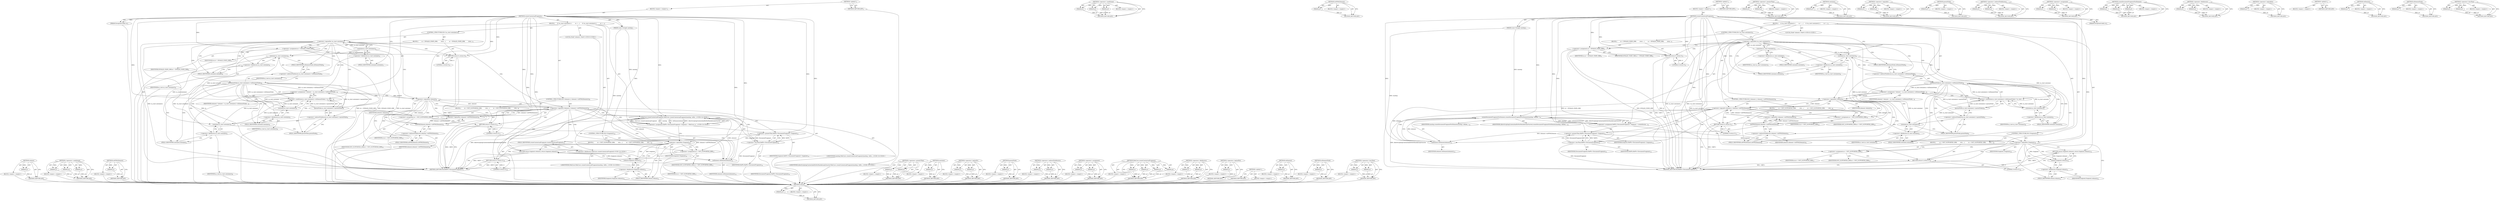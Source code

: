 digraph "&lt;operator&gt;.lessThan" {
vulnerable_177 [label=<(METHOD,release)>];
vulnerable_178 [label=<(PARAM,p1)>];
vulnerable_179 [label=<(BLOCK,&lt;empty&gt;,&lt;empty&gt;)>];
vulnerable_180 [label=<(METHOD_RETURN,ANY)>];
vulnerable_129 [label=<(METHOD,&lt;operator&gt;.conditional)>];
vulnerable_130 [label=<(PARAM,p1)>];
vulnerable_131 [label=<(PARAM,p2)>];
vulnerable_132 [label=<(PARAM,p3)>];
vulnerable_133 [label=<(BLOCK,&lt;empty&gt;,&lt;empty&gt;)>];
vulnerable_134 [label=<(METHOD_RETURN,ANY)>];
vulnerable_153 [label=<(METHOD,isHTMLElement)>];
vulnerable_154 [label=<(PARAM,p1)>];
vulnerable_155 [label=<(BLOCK,&lt;empty&gt;,&lt;empty&gt;)>];
vulnerable_156 [label=<(METHOD_RETURN,ANY)>];
vulnerable_6 [label=<(METHOD,&lt;global&gt;)<SUB>1</SUB>>];
vulnerable_7 [label=<(BLOCK,&lt;empty&gt;,&lt;empty&gt;)<SUB>1</SUB>>];
vulnerable_8 [label=<(METHOD,createContextualFragment)<SUB>1</SUB>>];
vulnerable_9 [label=<(PARAM,const String&amp; markup)<SUB>1</SUB>>];
vulnerable_10 [label=<(PARAM,ExceptionCode&amp; ec)<SUB>1</SUB>>];
vulnerable_11 [label=<(BLOCK,{
     if (!m_start.container()) {
        ec =...,{
     if (!m_start.container()) {
        ec =...)<SUB>2</SUB>>];
vulnerable_12 [label=<(CONTROL_STRUCTURE,IF,if (!m_start.container()))<SUB>3</SUB>>];
vulnerable_13 [label=<(&lt;operator&gt;.logicalNot,!m_start.container())<SUB>3</SUB>>];
vulnerable_14 [label=<(container,m_start.container())<SUB>3</SUB>>];
vulnerable_15 [label=<(&lt;operator&gt;.fieldAccess,m_start.container)<SUB>3</SUB>>];
vulnerable_16 [label=<(IDENTIFIER,m_start,m_start.container())<SUB>3</SUB>>];
vulnerable_17 [label=<(FIELD_IDENTIFIER,container,container)<SUB>3</SUB>>];
vulnerable_18 [label=<(BLOCK,{
        ec = INVALID_STATE_ERR;
        retur...,{
        ec = INVALID_STATE_ERR;
        retur...)<SUB>3</SUB>>];
vulnerable_19 [label=<(&lt;operator&gt;.assignment,ec = INVALID_STATE_ERR)<SUB>4</SUB>>];
vulnerable_20 [label=<(IDENTIFIER,ec,ec = INVALID_STATE_ERR)<SUB>4</SUB>>];
vulnerable_21 [label=<(IDENTIFIER,INVALID_STATE_ERR,ec = INVALID_STATE_ERR)<SUB>4</SUB>>];
vulnerable_22 [label=<(RETURN,return 0;,return 0;)<SUB>5</SUB>>];
vulnerable_23 [label=<(LITERAL,0,return 0;)<SUB>5</SUB>>];
vulnerable_24 [label="<(LOCAL,Node* element: Node*)<SUB>8</SUB>>"];
vulnerable_25 [label=<(&lt;operator&gt;.assignment,* element = m_start.container()-&gt;isElementNode(...)<SUB>8</SUB>>];
vulnerable_26 [label=<(IDENTIFIER,element,* element = m_start.container()-&gt;isElementNode(...)<SUB>8</SUB>>];
vulnerable_27 [label=<(&lt;operator&gt;.conditional,m_start.container()-&gt;isElementNode() ? m_start....)<SUB>8</SUB>>];
vulnerable_28 [label=<(isElementNode,m_start.container()-&gt;isElementNode())<SUB>8</SUB>>];
vulnerable_29 [label=<(&lt;operator&gt;.indirectFieldAccess,m_start.container()-&gt;isElementNode)<SUB>8</SUB>>];
vulnerable_30 [label=<(container,m_start.container())<SUB>8</SUB>>];
vulnerable_31 [label=<(&lt;operator&gt;.fieldAccess,m_start.container)<SUB>8</SUB>>];
vulnerable_32 [label=<(IDENTIFIER,m_start,m_start.container())<SUB>8</SUB>>];
vulnerable_33 [label=<(FIELD_IDENTIFIER,container,container)<SUB>8</SUB>>];
vulnerable_34 [label=<(FIELD_IDENTIFIER,isElementNode,isElementNode)<SUB>8</SUB>>];
vulnerable_35 [label=<(container,m_start.container())<SUB>8</SUB>>];
vulnerable_36 [label=<(&lt;operator&gt;.fieldAccess,m_start.container)<SUB>8</SUB>>];
vulnerable_37 [label=<(IDENTIFIER,m_start,m_start.container())<SUB>8</SUB>>];
vulnerable_38 [label=<(FIELD_IDENTIFIER,container,container)<SUB>8</SUB>>];
vulnerable_39 [label=<(parentNode,m_start.container()-&gt;parentNode())<SUB>8</SUB>>];
vulnerable_40 [label=<(&lt;operator&gt;.indirectFieldAccess,m_start.container()-&gt;parentNode)<SUB>8</SUB>>];
vulnerable_41 [label=<(container,m_start.container())<SUB>8</SUB>>];
vulnerable_42 [label=<(&lt;operator&gt;.fieldAccess,m_start.container)<SUB>8</SUB>>];
vulnerable_43 [label=<(IDENTIFIER,m_start,m_start.container())<SUB>8</SUB>>];
vulnerable_44 [label=<(FIELD_IDENTIFIER,container,container)<SUB>8</SUB>>];
vulnerable_45 [label=<(FIELD_IDENTIFIER,parentNode,parentNode)<SUB>8</SUB>>];
vulnerable_46 [label=<(CONTROL_STRUCTURE,IF,if (!element || !element-&gt;isHTMLElement()))<SUB>9</SUB>>];
vulnerable_47 [label=<(&lt;operator&gt;.logicalOr,!element || !element-&gt;isHTMLElement())<SUB>9</SUB>>];
vulnerable_48 [label=<(&lt;operator&gt;.logicalNot,!element)<SUB>9</SUB>>];
vulnerable_49 [label=<(IDENTIFIER,element,!element)<SUB>9</SUB>>];
vulnerable_50 [label=<(&lt;operator&gt;.logicalNot,!element-&gt;isHTMLElement())<SUB>9</SUB>>];
vulnerable_51 [label=<(isHTMLElement,element-&gt;isHTMLElement())<SUB>9</SUB>>];
vulnerable_52 [label=<(&lt;operator&gt;.indirectFieldAccess,element-&gt;isHTMLElement)<SUB>9</SUB>>];
vulnerable_53 [label=<(IDENTIFIER,element,element-&gt;isHTMLElement())<SUB>9</SUB>>];
vulnerable_54 [label=<(FIELD_IDENTIFIER,isHTMLElement,isHTMLElement)<SUB>9</SUB>>];
vulnerable_55 [label=<(BLOCK,{
        ec = NOT_SUPPORTED_ERR;
         retu...,{
        ec = NOT_SUPPORTED_ERR;
         retu...)<SUB>9</SUB>>];
vulnerable_56 [label=<(&lt;operator&gt;.assignment,ec = NOT_SUPPORTED_ERR)<SUB>10</SUB>>];
vulnerable_57 [label=<(IDENTIFIER,ec,ec = NOT_SUPPORTED_ERR)<SUB>10</SUB>>];
vulnerable_58 [label=<(IDENTIFIER,NOT_SUPPORTED_ERR,ec = NOT_SUPPORTED_ERR)<SUB>10</SUB>>];
vulnerable_59 [label=<(RETURN,return 0;,return 0;)<SUB>11</SUB>>];
vulnerable_60 [label=<(LITERAL,0,return 0;)<SUB>11</SUB>>];
vulnerable_61 [label=<(&lt;operator&gt;.assignment,RefPtr&lt;DocumentFragment&gt; fragment = createDocum...)<SUB>14</SUB>>];
vulnerable_62 [label=<(&lt;operator&gt;.greaterThan,RefPtr&lt;DocumentFragment&gt; fragment)<SUB>14</SUB>>];
vulnerable_63 [label=<(&lt;operator&gt;.lessThan,RefPtr&lt;DocumentFragment)<SUB>14</SUB>>];
vulnerable_64 [label=<(IDENTIFIER,RefPtr,RefPtr&lt;DocumentFragment)<SUB>14</SUB>>];
vulnerable_65 [label=<(IDENTIFIER,DocumentFragment,RefPtr&lt;DocumentFragment)<SUB>14</SUB>>];
vulnerable_66 [label=<(IDENTIFIER,fragment,RefPtr&lt;DocumentFragment&gt; fragment)<SUB>14</SUB>>];
vulnerable_67 [label=<(createDocumentFragmentForElement,createDocumentFragmentForElement(markup, toElem...)<SUB>14</SUB>>];
vulnerable_68 [label=<(IDENTIFIER,markup,createDocumentFragmentForElement(markup, toElem...)<SUB>14</SUB>>];
vulnerable_69 [label=<(toElement,toElement(element))<SUB>14</SUB>>];
vulnerable_70 [label=<(IDENTIFIER,element,toElement(element))<SUB>14</SUB>>];
vulnerable_71 [label=<(IDENTIFIER,AllowScriptingContentAndDoNotMarkAlreadyStarted,createDocumentFragmentForElement(markup, toElem...)<SUB>14</SUB>>];
vulnerable_72 [label=<(CONTROL_STRUCTURE,IF,if (!fragment))<SUB>16</SUB>>];
vulnerable_73 [label=<(&lt;operator&gt;.logicalNot,!fragment)<SUB>16</SUB>>];
vulnerable_74 [label=<(IDENTIFIER,fragment,!fragment)<SUB>16</SUB>>];
vulnerable_75 [label=<(BLOCK,{
         ec = NOT_SUPPORTED_ERR;
        retu...,{
         ec = NOT_SUPPORTED_ERR;
        retu...)<SUB>16</SUB>>];
vulnerable_76 [label=<(&lt;operator&gt;.assignment,ec = NOT_SUPPORTED_ERR)<SUB>17</SUB>>];
vulnerable_77 [label=<(IDENTIFIER,ec,ec = NOT_SUPPORTED_ERR)<SUB>17</SUB>>];
vulnerable_78 [label=<(IDENTIFIER,NOT_SUPPORTED_ERR,ec = NOT_SUPPORTED_ERR)<SUB>17</SUB>>];
vulnerable_79 [label=<(RETURN,return 0;,return 0;)<SUB>18</SUB>>];
vulnerable_80 [label=<(LITERAL,0,return 0;)<SUB>18</SUB>>];
vulnerable_81 [label=<(RETURN,return fragment.release();,return fragment.release();)<SUB>21</SUB>>];
vulnerable_82 [label=<(release,fragment.release())<SUB>21</SUB>>];
vulnerable_83 [label=<(&lt;operator&gt;.fieldAccess,fragment.release)<SUB>21</SUB>>];
vulnerable_84 [label=<(IDENTIFIER,fragment,fragment.release())<SUB>21</SUB>>];
vulnerable_85 [label=<(FIELD_IDENTIFIER,release,release)<SUB>21</SUB>>];
vulnerable_86 [label=<(METHOD_RETURN,PassRefPtr&lt;DocumentFragment&gt;)<SUB>1</SUB>>];
vulnerable_88 [label=<(METHOD_RETURN,ANY)<SUB>1</SUB>>];
vulnerable_157 [label=<(METHOD,&lt;operator&gt;.greaterThan)>];
vulnerable_158 [label=<(PARAM,p1)>];
vulnerable_159 [label=<(PARAM,p2)>];
vulnerable_160 [label=<(BLOCK,&lt;empty&gt;,&lt;empty&gt;)>];
vulnerable_161 [label=<(METHOD_RETURN,ANY)>];
vulnerable_115 [label=<(METHOD,container)>];
vulnerable_116 [label=<(PARAM,p1)>];
vulnerable_117 [label=<(BLOCK,&lt;empty&gt;,&lt;empty&gt;)>];
vulnerable_118 [label=<(METHOD_RETURN,ANY)>];
vulnerable_148 [label=<(METHOD,&lt;operator&gt;.logicalOr)>];
vulnerable_149 [label=<(PARAM,p1)>];
vulnerable_150 [label=<(PARAM,p2)>];
vulnerable_151 [label=<(BLOCK,&lt;empty&gt;,&lt;empty&gt;)>];
vulnerable_152 [label=<(METHOD_RETURN,ANY)>];
vulnerable_144 [label=<(METHOD,parentNode)>];
vulnerable_145 [label=<(PARAM,p1)>];
vulnerable_146 [label=<(BLOCK,&lt;empty&gt;,&lt;empty&gt;)>];
vulnerable_147 [label=<(METHOD_RETURN,ANY)>];
vulnerable_139 [label=<(METHOD,&lt;operator&gt;.indirectFieldAccess)>];
vulnerable_140 [label=<(PARAM,p1)>];
vulnerable_141 [label=<(PARAM,p2)>];
vulnerable_142 [label=<(BLOCK,&lt;empty&gt;,&lt;empty&gt;)>];
vulnerable_143 [label=<(METHOD_RETURN,ANY)>];
vulnerable_124 [label=<(METHOD,&lt;operator&gt;.assignment)>];
vulnerable_125 [label=<(PARAM,p1)>];
vulnerable_126 [label=<(PARAM,p2)>];
vulnerable_127 [label=<(BLOCK,&lt;empty&gt;,&lt;empty&gt;)>];
vulnerable_128 [label=<(METHOD_RETURN,ANY)>];
vulnerable_167 [label=<(METHOD,createDocumentFragmentForElement)>];
vulnerable_168 [label=<(PARAM,p1)>];
vulnerable_169 [label=<(PARAM,p2)>];
vulnerable_170 [label=<(PARAM,p3)>];
vulnerable_171 [label=<(BLOCK,&lt;empty&gt;,&lt;empty&gt;)>];
vulnerable_172 [label=<(METHOD_RETURN,ANY)>];
vulnerable_119 [label=<(METHOD,&lt;operator&gt;.fieldAccess)>];
vulnerable_120 [label=<(PARAM,p1)>];
vulnerable_121 [label=<(PARAM,p2)>];
vulnerable_122 [label=<(BLOCK,&lt;empty&gt;,&lt;empty&gt;)>];
vulnerable_123 [label=<(METHOD_RETURN,ANY)>];
vulnerable_111 [label=<(METHOD,&lt;operator&gt;.logicalNot)>];
vulnerable_112 [label=<(PARAM,p1)>];
vulnerable_113 [label=<(BLOCK,&lt;empty&gt;,&lt;empty&gt;)>];
vulnerable_114 [label=<(METHOD_RETURN,ANY)>];
vulnerable_105 [label=<(METHOD,&lt;global&gt;)<SUB>1</SUB>>];
vulnerable_106 [label=<(BLOCK,&lt;empty&gt;,&lt;empty&gt;)>];
vulnerable_107 [label=<(METHOD_RETURN,ANY)>];
vulnerable_173 [label=<(METHOD,toElement)>];
vulnerable_174 [label=<(PARAM,p1)>];
vulnerable_175 [label=<(BLOCK,&lt;empty&gt;,&lt;empty&gt;)>];
vulnerable_176 [label=<(METHOD_RETURN,ANY)>];
vulnerable_135 [label=<(METHOD,isElementNode)>];
vulnerable_136 [label=<(PARAM,p1)>];
vulnerable_137 [label=<(BLOCK,&lt;empty&gt;,&lt;empty&gt;)>];
vulnerable_138 [label=<(METHOD_RETURN,ANY)>];
vulnerable_162 [label=<(METHOD,&lt;operator&gt;.lessThan)>];
vulnerable_163 [label=<(PARAM,p1)>];
vulnerable_164 [label=<(PARAM,p2)>];
vulnerable_165 [label=<(BLOCK,&lt;empty&gt;,&lt;empty&gt;)>];
vulnerable_166 [label=<(METHOD_RETURN,ANY)>];
fixed_181 [label=<(METHOD,release)>];
fixed_182 [label=<(PARAM,p1)>];
fixed_183 [label=<(BLOCK,&lt;empty&gt;,&lt;empty&gt;)>];
fixed_184 [label=<(METHOD_RETURN,ANY)>];
fixed_132 [label=<(METHOD,&lt;operator&gt;.conditional)>];
fixed_133 [label=<(PARAM,p1)>];
fixed_134 [label=<(PARAM,p2)>];
fixed_135 [label=<(PARAM,p3)>];
fixed_136 [label=<(BLOCK,&lt;empty&gt;,&lt;empty&gt;)>];
fixed_137 [label=<(METHOD_RETURN,ANY)>];
fixed_156 [label=<(METHOD,isHTMLElement)>];
fixed_157 [label=<(PARAM,p1)>];
fixed_158 [label=<(BLOCK,&lt;empty&gt;,&lt;empty&gt;)>];
fixed_159 [label=<(METHOD_RETURN,ANY)>];
fixed_6 [label=<(METHOD,&lt;global&gt;)<SUB>1</SUB>>];
fixed_7 [label=<(BLOCK,&lt;empty&gt;,&lt;empty&gt;)<SUB>1</SUB>>];
fixed_8 [label=<(METHOD,createContextualFragment)<SUB>1</SUB>>];
fixed_9 [label=<(PARAM,const String&amp; markup)<SUB>1</SUB>>];
fixed_10 [label=<(PARAM,ExceptionCode&amp; ec)<SUB>1</SUB>>];
fixed_11 [label=<(BLOCK,{
     if (!m_start.container()) {
        ec =...,{
     if (!m_start.container()) {
        ec =...)<SUB>2</SUB>>];
fixed_12 [label=<(CONTROL_STRUCTURE,IF,if (!m_start.container()))<SUB>3</SUB>>];
fixed_13 [label=<(&lt;operator&gt;.logicalNot,!m_start.container())<SUB>3</SUB>>];
fixed_14 [label=<(container,m_start.container())<SUB>3</SUB>>];
fixed_15 [label=<(&lt;operator&gt;.fieldAccess,m_start.container)<SUB>3</SUB>>];
fixed_16 [label=<(IDENTIFIER,m_start,m_start.container())<SUB>3</SUB>>];
fixed_17 [label=<(FIELD_IDENTIFIER,container,container)<SUB>3</SUB>>];
fixed_18 [label=<(BLOCK,{
        ec = INVALID_STATE_ERR;
        retur...,{
        ec = INVALID_STATE_ERR;
        retur...)<SUB>3</SUB>>];
fixed_19 [label=<(&lt;operator&gt;.assignment,ec = INVALID_STATE_ERR)<SUB>4</SUB>>];
fixed_20 [label=<(IDENTIFIER,ec,ec = INVALID_STATE_ERR)<SUB>4</SUB>>];
fixed_21 [label=<(IDENTIFIER,INVALID_STATE_ERR,ec = INVALID_STATE_ERR)<SUB>4</SUB>>];
fixed_22 [label=<(RETURN,return 0;,return 0;)<SUB>5</SUB>>];
fixed_23 [label=<(LITERAL,0,return 0;)<SUB>5</SUB>>];
fixed_24 [label="<(LOCAL,Node* element: Node*)<SUB>8</SUB>>"];
fixed_25 [label=<(&lt;operator&gt;.assignment,* element = m_start.container()-&gt;isElementNode(...)<SUB>8</SUB>>];
fixed_26 [label=<(IDENTIFIER,element,* element = m_start.container()-&gt;isElementNode(...)<SUB>8</SUB>>];
fixed_27 [label=<(&lt;operator&gt;.conditional,m_start.container()-&gt;isElementNode() ? m_start....)<SUB>8</SUB>>];
fixed_28 [label=<(isElementNode,m_start.container()-&gt;isElementNode())<SUB>8</SUB>>];
fixed_29 [label=<(&lt;operator&gt;.indirectFieldAccess,m_start.container()-&gt;isElementNode)<SUB>8</SUB>>];
fixed_30 [label=<(container,m_start.container())<SUB>8</SUB>>];
fixed_31 [label=<(&lt;operator&gt;.fieldAccess,m_start.container)<SUB>8</SUB>>];
fixed_32 [label=<(IDENTIFIER,m_start,m_start.container())<SUB>8</SUB>>];
fixed_33 [label=<(FIELD_IDENTIFIER,container,container)<SUB>8</SUB>>];
fixed_34 [label=<(FIELD_IDENTIFIER,isElementNode,isElementNode)<SUB>8</SUB>>];
fixed_35 [label=<(container,m_start.container())<SUB>8</SUB>>];
fixed_36 [label=<(&lt;operator&gt;.fieldAccess,m_start.container)<SUB>8</SUB>>];
fixed_37 [label=<(IDENTIFIER,m_start,m_start.container())<SUB>8</SUB>>];
fixed_38 [label=<(FIELD_IDENTIFIER,container,container)<SUB>8</SUB>>];
fixed_39 [label=<(parentNode,m_start.container()-&gt;parentNode())<SUB>8</SUB>>];
fixed_40 [label=<(&lt;operator&gt;.indirectFieldAccess,m_start.container()-&gt;parentNode)<SUB>8</SUB>>];
fixed_41 [label=<(container,m_start.container())<SUB>8</SUB>>];
fixed_42 [label=<(&lt;operator&gt;.fieldAccess,m_start.container)<SUB>8</SUB>>];
fixed_43 [label=<(IDENTIFIER,m_start,m_start.container())<SUB>8</SUB>>];
fixed_44 [label=<(FIELD_IDENTIFIER,container,container)<SUB>8</SUB>>];
fixed_45 [label=<(FIELD_IDENTIFIER,parentNode,parentNode)<SUB>8</SUB>>];
fixed_46 [label=<(CONTROL_STRUCTURE,IF,if (!element || !element-&gt;isHTMLElement()))<SUB>9</SUB>>];
fixed_47 [label=<(&lt;operator&gt;.logicalOr,!element || !element-&gt;isHTMLElement())<SUB>9</SUB>>];
fixed_48 [label=<(&lt;operator&gt;.logicalNot,!element)<SUB>9</SUB>>];
fixed_49 [label=<(IDENTIFIER,element,!element)<SUB>9</SUB>>];
fixed_50 [label=<(&lt;operator&gt;.logicalNot,!element-&gt;isHTMLElement())<SUB>9</SUB>>];
fixed_51 [label=<(isHTMLElement,element-&gt;isHTMLElement())<SUB>9</SUB>>];
fixed_52 [label=<(&lt;operator&gt;.indirectFieldAccess,element-&gt;isHTMLElement)<SUB>9</SUB>>];
fixed_53 [label=<(IDENTIFIER,element,element-&gt;isHTMLElement())<SUB>9</SUB>>];
fixed_54 [label=<(FIELD_IDENTIFIER,isHTMLElement,isHTMLElement)<SUB>9</SUB>>];
fixed_55 [label=<(BLOCK,{
        ec = NOT_SUPPORTED_ERR;
         retu...,{
        ec = NOT_SUPPORTED_ERR;
         retu...)<SUB>9</SUB>>];
fixed_56 [label=<(&lt;operator&gt;.assignment,ec = NOT_SUPPORTED_ERR)<SUB>10</SUB>>];
fixed_57 [label=<(IDENTIFIER,ec,ec = NOT_SUPPORTED_ERR)<SUB>10</SUB>>];
fixed_58 [label=<(IDENTIFIER,NOT_SUPPORTED_ERR,ec = NOT_SUPPORTED_ERR)<SUB>10</SUB>>];
fixed_59 [label=<(RETURN,return 0;,return 0;)<SUB>11</SUB>>];
fixed_60 [label=<(LITERAL,0,return 0;)<SUB>11</SUB>>];
fixed_61 [label="<(&lt;operator&gt;.assignment,RefPtr&lt;DocumentFragment&gt; fragment = WebCore::cr...)<SUB>14</SUB>>"];
fixed_62 [label=<(&lt;operator&gt;.greaterThan,RefPtr&lt;DocumentFragment&gt; fragment)<SUB>14</SUB>>];
fixed_63 [label=<(&lt;operator&gt;.lessThan,RefPtr&lt;DocumentFragment)<SUB>14</SUB>>];
fixed_64 [label=<(IDENTIFIER,RefPtr,RefPtr&lt;DocumentFragment)<SUB>14</SUB>>];
fixed_65 [label=<(IDENTIFIER,DocumentFragment,RefPtr&lt;DocumentFragment)<SUB>14</SUB>>];
fixed_66 [label=<(IDENTIFIER,fragment,RefPtr&lt;DocumentFragment&gt; fragment)<SUB>14</SUB>>];
fixed_67 [label="<(WebCore.createContextualFragment,WebCore::createContextualFragment(markup, toEle...)<SUB>14</SUB>>"];
fixed_68 [label="<(&lt;operator&gt;.fieldAccess,WebCore::createContextualFragment)<SUB>14</SUB>>"];
fixed_69 [label="<(IDENTIFIER,WebCore,WebCore::createContextualFragment(markup, toEle...)<SUB>14</SUB>>"];
fixed_70 [label=<(FIELD_IDENTIFIER,createContextualFragment,createContextualFragment)<SUB>14</SUB>>];
fixed_71 [label="<(IDENTIFIER,markup,WebCore::createContextualFragment(markup, toEle...)<SUB>14</SUB>>"];
fixed_72 [label=<(toElement,toElement(element))<SUB>14</SUB>>];
fixed_73 [label=<(IDENTIFIER,element,toElement(element))<SUB>14</SUB>>];
fixed_74 [label="<(IDENTIFIER,AllowScriptingContentAndDoNotMarkAlreadyStarted,WebCore::createContextualFragment(markup, toEle...)<SUB>14</SUB>>"];
fixed_75 [label=<(CONTROL_STRUCTURE,IF,if (!fragment))<SUB>16</SUB>>];
fixed_76 [label=<(&lt;operator&gt;.logicalNot,!fragment)<SUB>16</SUB>>];
fixed_77 [label=<(IDENTIFIER,fragment,!fragment)<SUB>16</SUB>>];
fixed_78 [label=<(BLOCK,{
         ec = NOT_SUPPORTED_ERR;
        retu...,{
         ec = NOT_SUPPORTED_ERR;
        retu...)<SUB>16</SUB>>];
fixed_79 [label=<(&lt;operator&gt;.assignment,ec = NOT_SUPPORTED_ERR)<SUB>17</SUB>>];
fixed_80 [label=<(IDENTIFIER,ec,ec = NOT_SUPPORTED_ERR)<SUB>17</SUB>>];
fixed_81 [label=<(IDENTIFIER,NOT_SUPPORTED_ERR,ec = NOT_SUPPORTED_ERR)<SUB>17</SUB>>];
fixed_82 [label=<(RETURN,return 0;,return 0;)<SUB>18</SUB>>];
fixed_83 [label=<(LITERAL,0,return 0;)<SUB>18</SUB>>];
fixed_84 [label=<(RETURN,return fragment.release();,return fragment.release();)<SUB>21</SUB>>];
fixed_85 [label=<(release,fragment.release())<SUB>21</SUB>>];
fixed_86 [label=<(&lt;operator&gt;.fieldAccess,fragment.release)<SUB>21</SUB>>];
fixed_87 [label=<(IDENTIFIER,fragment,fragment.release())<SUB>21</SUB>>];
fixed_88 [label=<(FIELD_IDENTIFIER,release,release)<SUB>21</SUB>>];
fixed_89 [label=<(METHOD_RETURN,PassRefPtr&lt;DocumentFragment&gt;)<SUB>1</SUB>>];
fixed_91 [label=<(METHOD_RETURN,ANY)<SUB>1</SUB>>];
fixed_160 [label=<(METHOD,&lt;operator&gt;.greaterThan)>];
fixed_161 [label=<(PARAM,p1)>];
fixed_162 [label=<(PARAM,p2)>];
fixed_163 [label=<(BLOCK,&lt;empty&gt;,&lt;empty&gt;)>];
fixed_164 [label=<(METHOD_RETURN,ANY)>];
fixed_118 [label=<(METHOD,container)>];
fixed_119 [label=<(PARAM,p1)>];
fixed_120 [label=<(BLOCK,&lt;empty&gt;,&lt;empty&gt;)>];
fixed_121 [label=<(METHOD_RETURN,ANY)>];
fixed_151 [label=<(METHOD,&lt;operator&gt;.logicalOr)>];
fixed_152 [label=<(PARAM,p1)>];
fixed_153 [label=<(PARAM,p2)>];
fixed_154 [label=<(BLOCK,&lt;empty&gt;,&lt;empty&gt;)>];
fixed_155 [label=<(METHOD_RETURN,ANY)>];
fixed_147 [label=<(METHOD,parentNode)>];
fixed_148 [label=<(PARAM,p1)>];
fixed_149 [label=<(BLOCK,&lt;empty&gt;,&lt;empty&gt;)>];
fixed_150 [label=<(METHOD_RETURN,ANY)>];
fixed_142 [label=<(METHOD,&lt;operator&gt;.indirectFieldAccess)>];
fixed_143 [label=<(PARAM,p1)>];
fixed_144 [label=<(PARAM,p2)>];
fixed_145 [label=<(BLOCK,&lt;empty&gt;,&lt;empty&gt;)>];
fixed_146 [label=<(METHOD_RETURN,ANY)>];
fixed_127 [label=<(METHOD,&lt;operator&gt;.assignment)>];
fixed_128 [label=<(PARAM,p1)>];
fixed_129 [label=<(PARAM,p2)>];
fixed_130 [label=<(BLOCK,&lt;empty&gt;,&lt;empty&gt;)>];
fixed_131 [label=<(METHOD_RETURN,ANY)>];
fixed_170 [label=<(METHOD,WebCore.createContextualFragment)>];
fixed_171 [label=<(PARAM,p1)>];
fixed_172 [label=<(PARAM,p2)>];
fixed_173 [label=<(PARAM,p3)>];
fixed_174 [label=<(PARAM,p4)>];
fixed_175 [label=<(BLOCK,&lt;empty&gt;,&lt;empty&gt;)>];
fixed_176 [label=<(METHOD_RETURN,ANY)>];
fixed_122 [label=<(METHOD,&lt;operator&gt;.fieldAccess)>];
fixed_123 [label=<(PARAM,p1)>];
fixed_124 [label=<(PARAM,p2)>];
fixed_125 [label=<(BLOCK,&lt;empty&gt;,&lt;empty&gt;)>];
fixed_126 [label=<(METHOD_RETURN,ANY)>];
fixed_114 [label=<(METHOD,&lt;operator&gt;.logicalNot)>];
fixed_115 [label=<(PARAM,p1)>];
fixed_116 [label=<(BLOCK,&lt;empty&gt;,&lt;empty&gt;)>];
fixed_117 [label=<(METHOD_RETURN,ANY)>];
fixed_108 [label=<(METHOD,&lt;global&gt;)<SUB>1</SUB>>];
fixed_109 [label=<(BLOCK,&lt;empty&gt;,&lt;empty&gt;)>];
fixed_110 [label=<(METHOD_RETURN,ANY)>];
fixed_177 [label=<(METHOD,toElement)>];
fixed_178 [label=<(PARAM,p1)>];
fixed_179 [label=<(BLOCK,&lt;empty&gt;,&lt;empty&gt;)>];
fixed_180 [label=<(METHOD_RETURN,ANY)>];
fixed_138 [label=<(METHOD,isElementNode)>];
fixed_139 [label=<(PARAM,p1)>];
fixed_140 [label=<(BLOCK,&lt;empty&gt;,&lt;empty&gt;)>];
fixed_141 [label=<(METHOD_RETURN,ANY)>];
fixed_165 [label=<(METHOD,&lt;operator&gt;.lessThan)>];
fixed_166 [label=<(PARAM,p1)>];
fixed_167 [label=<(PARAM,p2)>];
fixed_168 [label=<(BLOCK,&lt;empty&gt;,&lt;empty&gt;)>];
fixed_169 [label=<(METHOD_RETURN,ANY)>];
vulnerable_177 -> vulnerable_178  [key=0, label="AST: "];
vulnerable_177 -> vulnerable_178  [key=1, label="DDG: "];
vulnerable_177 -> vulnerable_179  [key=0, label="AST: "];
vulnerable_177 -> vulnerable_180  [key=0, label="AST: "];
vulnerable_177 -> vulnerable_180  [key=1, label="CFG: "];
vulnerable_178 -> vulnerable_180  [key=0, label="DDG: p1"];
vulnerable_129 -> vulnerable_130  [key=0, label="AST: "];
vulnerable_129 -> vulnerable_130  [key=1, label="DDG: "];
vulnerable_129 -> vulnerable_133  [key=0, label="AST: "];
vulnerable_129 -> vulnerable_131  [key=0, label="AST: "];
vulnerable_129 -> vulnerable_131  [key=1, label="DDG: "];
vulnerable_129 -> vulnerable_134  [key=0, label="AST: "];
vulnerable_129 -> vulnerable_134  [key=1, label="CFG: "];
vulnerable_129 -> vulnerable_132  [key=0, label="AST: "];
vulnerable_129 -> vulnerable_132  [key=1, label="DDG: "];
vulnerable_130 -> vulnerable_134  [key=0, label="DDG: p1"];
vulnerable_131 -> vulnerable_134  [key=0, label="DDG: p2"];
vulnerable_132 -> vulnerable_134  [key=0, label="DDG: p3"];
vulnerable_153 -> vulnerable_154  [key=0, label="AST: "];
vulnerable_153 -> vulnerable_154  [key=1, label="DDG: "];
vulnerable_153 -> vulnerable_155  [key=0, label="AST: "];
vulnerable_153 -> vulnerable_156  [key=0, label="AST: "];
vulnerable_153 -> vulnerable_156  [key=1, label="CFG: "];
vulnerable_154 -> vulnerable_156  [key=0, label="DDG: p1"];
vulnerable_6 -> vulnerable_7  [key=0, label="AST: "];
vulnerable_6 -> vulnerable_88  [key=0, label="AST: "];
vulnerable_6 -> vulnerable_88  [key=1, label="CFG: "];
vulnerable_7 -> vulnerable_8  [key=0, label="AST: "];
vulnerable_8 -> vulnerable_9  [key=0, label="AST: "];
vulnerable_8 -> vulnerable_9  [key=1, label="DDG: "];
vulnerable_8 -> vulnerable_10  [key=0, label="AST: "];
vulnerable_8 -> vulnerable_10  [key=1, label="DDG: "];
vulnerable_8 -> vulnerable_11  [key=0, label="AST: "];
vulnerable_8 -> vulnerable_86  [key=0, label="AST: "];
vulnerable_8 -> vulnerable_17  [key=0, label="CFG: "];
vulnerable_8 -> vulnerable_19  [key=0, label="DDG: "];
vulnerable_8 -> vulnerable_22  [key=0, label="DDG: "];
vulnerable_8 -> vulnerable_56  [key=0, label="DDG: "];
vulnerable_8 -> vulnerable_59  [key=0, label="DDG: "];
vulnerable_8 -> vulnerable_62  [key=0, label="DDG: "];
vulnerable_8 -> vulnerable_67  [key=0, label="DDG: "];
vulnerable_8 -> vulnerable_73  [key=0, label="DDG: "];
vulnerable_8 -> vulnerable_76  [key=0, label="DDG: "];
vulnerable_8 -> vulnerable_79  [key=0, label="DDG: "];
vulnerable_8 -> vulnerable_23  [key=0, label="DDG: "];
vulnerable_8 -> vulnerable_48  [key=0, label="DDG: "];
vulnerable_8 -> vulnerable_60  [key=0, label="DDG: "];
vulnerable_8 -> vulnerable_63  [key=0, label="DDG: "];
vulnerable_8 -> vulnerable_69  [key=0, label="DDG: "];
vulnerable_8 -> vulnerable_80  [key=0, label="DDG: "];
vulnerable_9 -> vulnerable_86  [key=0, label="DDG: markup"];
vulnerable_9 -> vulnerable_67  [key=0, label="DDG: markup"];
vulnerable_11 -> vulnerable_12  [key=0, label="AST: "];
vulnerable_11 -> vulnerable_24  [key=0, label="AST: "];
vulnerable_11 -> vulnerable_25  [key=0, label="AST: "];
vulnerable_11 -> vulnerable_46  [key=0, label="AST: "];
vulnerable_11 -> vulnerable_61  [key=0, label="AST: "];
vulnerable_11 -> vulnerable_72  [key=0, label="AST: "];
vulnerable_11 -> vulnerable_81  [key=0, label="AST: "];
vulnerable_12 -> vulnerable_13  [key=0, label="AST: "];
vulnerable_12 -> vulnerable_18  [key=0, label="AST: "];
vulnerable_13 -> vulnerable_14  [key=0, label="AST: "];
vulnerable_13 -> vulnerable_19  [key=0, label="CFG: "];
vulnerable_13 -> vulnerable_19  [key=1, label="CDG: "];
vulnerable_13 -> vulnerable_33  [key=0, label="CFG: "];
vulnerable_13 -> vulnerable_33  [key=1, label="CDG: "];
vulnerable_13 -> vulnerable_86  [key=0, label="DDG: m_start.container()"];
vulnerable_13 -> vulnerable_86  [key=1, label="DDG: !m_start.container()"];
vulnerable_13 -> vulnerable_47  [key=0, label="CDG: "];
vulnerable_13 -> vulnerable_30  [key=0, label="CDG: "];
vulnerable_13 -> vulnerable_34  [key=0, label="CDG: "];
vulnerable_13 -> vulnerable_48  [key=0, label="CDG: "];
vulnerable_13 -> vulnerable_28  [key=0, label="CDG: "];
vulnerable_13 -> vulnerable_25  [key=0, label="CDG: "];
vulnerable_13 -> vulnerable_22  [key=0, label="CDG: "];
vulnerable_13 -> vulnerable_27  [key=0, label="CDG: "];
vulnerable_13 -> vulnerable_29  [key=0, label="CDG: "];
vulnerable_13 -> vulnerable_31  [key=0, label="CDG: "];
vulnerable_14 -> vulnerable_15  [key=0, label="AST: "];
vulnerable_14 -> vulnerable_13  [key=0, label="CFG: "];
vulnerable_14 -> vulnerable_13  [key=1, label="DDG: m_start.container"];
vulnerable_14 -> vulnerable_86  [key=0, label="DDG: m_start.container"];
vulnerable_14 -> vulnerable_30  [key=0, label="DDG: m_start.container"];
vulnerable_15 -> vulnerable_16  [key=0, label="AST: "];
vulnerable_15 -> vulnerable_17  [key=0, label="AST: "];
vulnerable_15 -> vulnerable_14  [key=0, label="CFG: "];
vulnerable_17 -> vulnerable_15  [key=0, label="CFG: "];
vulnerable_18 -> vulnerable_19  [key=0, label="AST: "];
vulnerable_18 -> vulnerable_22  [key=0, label="AST: "];
vulnerable_19 -> vulnerable_20  [key=0, label="AST: "];
vulnerable_19 -> vulnerable_21  [key=0, label="AST: "];
vulnerable_19 -> vulnerable_22  [key=0, label="CFG: "];
vulnerable_19 -> vulnerable_86  [key=0, label="DDG: ec"];
vulnerable_19 -> vulnerable_86  [key=1, label="DDG: ec = INVALID_STATE_ERR"];
vulnerable_19 -> vulnerable_86  [key=2, label="DDG: INVALID_STATE_ERR"];
vulnerable_22 -> vulnerable_23  [key=0, label="AST: "];
vulnerable_22 -> vulnerable_86  [key=0, label="CFG: "];
vulnerable_22 -> vulnerable_86  [key=1, label="DDG: &lt;RET&gt;"];
vulnerable_23 -> vulnerable_22  [key=0, label="DDG: 0"];
vulnerable_25 -> vulnerable_26  [key=0, label="AST: "];
vulnerable_25 -> vulnerable_27  [key=0, label="AST: "];
vulnerable_25 -> vulnerable_48  [key=0, label="CFG: "];
vulnerable_25 -> vulnerable_48  [key=1, label="DDG: element"];
vulnerable_27 -> vulnerable_28  [key=0, label="AST: "];
vulnerable_27 -> vulnerable_35  [key=0, label="AST: "];
vulnerable_27 -> vulnerable_39  [key=0, label="AST: "];
vulnerable_27 -> vulnerable_25  [key=0, label="CFG: "];
vulnerable_28 -> vulnerable_29  [key=0, label="AST: "];
vulnerable_28 -> vulnerable_38  [key=0, label="CFG: "];
vulnerable_28 -> vulnerable_38  [key=1, label="CDG: "];
vulnerable_28 -> vulnerable_44  [key=0, label="CFG: "];
vulnerable_28 -> vulnerable_44  [key=1, label="CDG: "];
vulnerable_28 -> vulnerable_25  [key=0, label="DDG: m_start.container()-&gt;isElementNode"];
vulnerable_28 -> vulnerable_27  [key=0, label="DDG: m_start.container()-&gt;isElementNode"];
vulnerable_28 -> vulnerable_42  [key=0, label="CDG: "];
vulnerable_28 -> vulnerable_45  [key=0, label="CDG: "];
vulnerable_28 -> vulnerable_40  [key=0, label="CDG: "];
vulnerable_28 -> vulnerable_35  [key=0, label="CDG: "];
vulnerable_28 -> vulnerable_36  [key=0, label="CDG: "];
vulnerable_28 -> vulnerable_41  [key=0, label="CDG: "];
vulnerable_28 -> vulnerable_39  [key=0, label="CDG: "];
vulnerable_29 -> vulnerable_30  [key=0, label="AST: "];
vulnerable_29 -> vulnerable_34  [key=0, label="AST: "];
vulnerable_29 -> vulnerable_28  [key=0, label="CFG: "];
vulnerable_30 -> vulnerable_31  [key=0, label="AST: "];
vulnerable_30 -> vulnerable_34  [key=0, label="CFG: "];
vulnerable_30 -> vulnerable_35  [key=0, label="DDG: m_start.container"];
vulnerable_30 -> vulnerable_41  [key=0, label="DDG: m_start.container"];
vulnerable_31 -> vulnerable_32  [key=0, label="AST: "];
vulnerable_31 -> vulnerable_33  [key=0, label="AST: "];
vulnerable_31 -> vulnerable_30  [key=0, label="CFG: "];
vulnerable_33 -> vulnerable_31  [key=0, label="CFG: "];
vulnerable_34 -> vulnerable_29  [key=0, label="CFG: "];
vulnerable_35 -> vulnerable_36  [key=0, label="AST: "];
vulnerable_35 -> vulnerable_27  [key=0, label="CFG: "];
vulnerable_35 -> vulnerable_27  [key=1, label="DDG: m_start.container"];
vulnerable_35 -> vulnerable_25  [key=0, label="DDG: m_start.container"];
vulnerable_36 -> vulnerable_37  [key=0, label="AST: "];
vulnerable_36 -> vulnerable_38  [key=0, label="AST: "];
vulnerable_36 -> vulnerable_35  [key=0, label="CFG: "];
vulnerable_38 -> vulnerable_36  [key=0, label="CFG: "];
vulnerable_39 -> vulnerable_40  [key=0, label="AST: "];
vulnerable_39 -> vulnerable_27  [key=0, label="CFG: "];
vulnerable_39 -> vulnerable_27  [key=1, label="DDG: m_start.container()-&gt;parentNode"];
vulnerable_39 -> vulnerable_25  [key=0, label="DDG: m_start.container()-&gt;parentNode"];
vulnerable_40 -> vulnerable_41  [key=0, label="AST: "];
vulnerable_40 -> vulnerable_45  [key=0, label="AST: "];
vulnerable_40 -> vulnerable_39  [key=0, label="CFG: "];
vulnerable_41 -> vulnerable_42  [key=0, label="AST: "];
vulnerable_41 -> vulnerable_45  [key=0, label="CFG: "];
vulnerable_41 -> vulnerable_25  [key=0, label="DDG: m_start.container"];
vulnerable_41 -> vulnerable_27  [key=0, label="DDG: m_start.container"];
vulnerable_42 -> vulnerable_43  [key=0, label="AST: "];
vulnerable_42 -> vulnerable_44  [key=0, label="AST: "];
vulnerable_42 -> vulnerable_41  [key=0, label="CFG: "];
vulnerable_44 -> vulnerable_42  [key=0, label="CFG: "];
vulnerable_45 -> vulnerable_40  [key=0, label="CFG: "];
vulnerable_46 -> vulnerable_47  [key=0, label="AST: "];
vulnerable_46 -> vulnerable_55  [key=0, label="AST: "];
vulnerable_47 -> vulnerable_48  [key=0, label="AST: "];
vulnerable_47 -> vulnerable_50  [key=0, label="AST: "];
vulnerable_47 -> vulnerable_56  [key=0, label="CFG: "];
vulnerable_47 -> vulnerable_56  [key=1, label="CDG: "];
vulnerable_47 -> vulnerable_63  [key=0, label="CFG: "];
vulnerable_47 -> vulnerable_63  [key=1, label="CDG: "];
vulnerable_47 -> vulnerable_73  [key=0, label="CDG: "];
vulnerable_47 -> vulnerable_69  [key=0, label="CDG: "];
vulnerable_47 -> vulnerable_67  [key=0, label="CDG: "];
vulnerable_47 -> vulnerable_59  [key=0, label="CDG: "];
vulnerable_47 -> vulnerable_61  [key=0, label="CDG: "];
vulnerable_47 -> vulnerable_62  [key=0, label="CDG: "];
vulnerable_48 -> vulnerable_49  [key=0, label="AST: "];
vulnerable_48 -> vulnerable_47  [key=0, label="CFG: "];
vulnerable_48 -> vulnerable_47  [key=1, label="DDG: element"];
vulnerable_48 -> vulnerable_54  [key=0, label="CFG: "];
vulnerable_48 -> vulnerable_54  [key=1, label="CDG: "];
vulnerable_48 -> vulnerable_69  [key=0, label="DDG: element"];
vulnerable_48 -> vulnerable_51  [key=0, label="DDG: element"];
vulnerable_48 -> vulnerable_51  [key=1, label="CDG: "];
vulnerable_48 -> vulnerable_52  [key=0, label="CDG: "];
vulnerable_48 -> vulnerable_50  [key=0, label="CDG: "];
vulnerable_50 -> vulnerable_51  [key=0, label="AST: "];
vulnerable_50 -> vulnerable_47  [key=0, label="CFG: "];
vulnerable_50 -> vulnerable_47  [key=1, label="DDG: element-&gt;isHTMLElement()"];
vulnerable_51 -> vulnerable_52  [key=0, label="AST: "];
vulnerable_51 -> vulnerable_50  [key=0, label="CFG: "];
vulnerable_51 -> vulnerable_50  [key=1, label="DDG: element-&gt;isHTMLElement"];
vulnerable_51 -> vulnerable_69  [key=0, label="DDG: element-&gt;isHTMLElement"];
vulnerable_52 -> vulnerable_53  [key=0, label="AST: "];
vulnerable_52 -> vulnerable_54  [key=0, label="AST: "];
vulnerable_52 -> vulnerable_51  [key=0, label="CFG: "];
vulnerable_54 -> vulnerable_52  [key=0, label="CFG: "];
vulnerable_55 -> vulnerable_56  [key=0, label="AST: "];
vulnerable_55 -> vulnerable_59  [key=0, label="AST: "];
vulnerable_56 -> vulnerable_57  [key=0, label="AST: "];
vulnerable_56 -> vulnerable_58  [key=0, label="AST: "];
vulnerable_56 -> vulnerable_59  [key=0, label="CFG: "];
vulnerable_59 -> vulnerable_60  [key=0, label="AST: "];
vulnerable_59 -> vulnerable_86  [key=0, label="CFG: "];
vulnerable_59 -> vulnerable_86  [key=1, label="DDG: &lt;RET&gt;"];
vulnerable_60 -> vulnerable_59  [key=0, label="DDG: 0"];
vulnerable_61 -> vulnerable_62  [key=0, label="AST: "];
vulnerable_61 -> vulnerable_67  [key=0, label="AST: "];
vulnerable_61 -> vulnerable_73  [key=0, label="CFG: "];
vulnerable_62 -> vulnerable_63  [key=0, label="AST: "];
vulnerable_62 -> vulnerable_66  [key=0, label="AST: "];
vulnerable_62 -> vulnerable_69  [key=0, label="CFG: "];
vulnerable_62 -> vulnerable_73  [key=0, label="DDG: fragment"];
vulnerable_63 -> vulnerable_64  [key=0, label="AST: "];
vulnerable_63 -> vulnerable_65  [key=0, label="AST: "];
vulnerable_63 -> vulnerable_62  [key=0, label="CFG: "];
vulnerable_63 -> vulnerable_62  [key=1, label="DDG: RefPtr"];
vulnerable_63 -> vulnerable_62  [key=2, label="DDG: DocumentFragment"];
vulnerable_63 -> vulnerable_86  [key=0, label="DDG: DocumentFragment"];
vulnerable_67 -> vulnerable_68  [key=0, label="AST: "];
vulnerable_67 -> vulnerable_69  [key=0, label="AST: "];
vulnerable_67 -> vulnerable_71  [key=0, label="AST: "];
vulnerable_67 -> vulnerable_61  [key=0, label="CFG: "];
vulnerable_67 -> vulnerable_61  [key=1, label="DDG: markup"];
vulnerable_67 -> vulnerable_61  [key=2, label="DDG: toElement(element)"];
vulnerable_67 -> vulnerable_61  [key=3, label="DDG: AllowScriptingContentAndDoNotMarkAlreadyStarted"];
vulnerable_67 -> vulnerable_86  [key=0, label="DDG: AllowScriptingContentAndDoNotMarkAlreadyStarted"];
vulnerable_69 -> vulnerable_70  [key=0, label="AST: "];
vulnerable_69 -> vulnerable_67  [key=0, label="CFG: "];
vulnerable_69 -> vulnerable_67  [key=1, label="DDG: element"];
vulnerable_72 -> vulnerable_73  [key=0, label="AST: "];
vulnerable_72 -> vulnerable_75  [key=0, label="AST: "];
vulnerable_73 -> vulnerable_74  [key=0, label="AST: "];
vulnerable_73 -> vulnerable_76  [key=0, label="CFG: "];
vulnerable_73 -> vulnerable_76  [key=1, label="CDG: "];
vulnerable_73 -> vulnerable_85  [key=0, label="CFG: "];
vulnerable_73 -> vulnerable_85  [key=1, label="CDG: "];
vulnerable_73 -> vulnerable_82  [key=0, label="DDG: fragment"];
vulnerable_73 -> vulnerable_82  [key=1, label="CDG: "];
vulnerable_73 -> vulnerable_81  [key=0, label="CDG: "];
vulnerable_73 -> vulnerable_79  [key=0, label="CDG: "];
vulnerable_73 -> vulnerable_83  [key=0, label="CDG: "];
vulnerable_75 -> vulnerable_76  [key=0, label="AST: "];
vulnerable_75 -> vulnerable_79  [key=0, label="AST: "];
vulnerable_76 -> vulnerable_77  [key=0, label="AST: "];
vulnerable_76 -> vulnerable_78  [key=0, label="AST: "];
vulnerable_76 -> vulnerable_79  [key=0, label="CFG: "];
vulnerable_79 -> vulnerable_80  [key=0, label="AST: "];
vulnerable_79 -> vulnerable_86  [key=0, label="CFG: "];
vulnerable_79 -> vulnerable_86  [key=1, label="DDG: &lt;RET&gt;"];
vulnerable_80 -> vulnerable_79  [key=0, label="DDG: 0"];
vulnerable_81 -> vulnerable_82  [key=0, label="AST: "];
vulnerable_81 -> vulnerable_86  [key=0, label="CFG: "];
vulnerable_81 -> vulnerable_86  [key=1, label="DDG: &lt;RET&gt;"];
vulnerable_82 -> vulnerable_83  [key=0, label="AST: "];
vulnerable_82 -> vulnerable_81  [key=0, label="CFG: "];
vulnerable_82 -> vulnerable_81  [key=1, label="DDG: fragment.release()"];
vulnerable_83 -> vulnerable_84  [key=0, label="AST: "];
vulnerable_83 -> vulnerable_85  [key=0, label="AST: "];
vulnerable_83 -> vulnerable_82  [key=0, label="CFG: "];
vulnerable_85 -> vulnerable_83  [key=0, label="CFG: "];
vulnerable_157 -> vulnerable_158  [key=0, label="AST: "];
vulnerable_157 -> vulnerable_158  [key=1, label="DDG: "];
vulnerable_157 -> vulnerable_160  [key=0, label="AST: "];
vulnerable_157 -> vulnerable_159  [key=0, label="AST: "];
vulnerable_157 -> vulnerable_159  [key=1, label="DDG: "];
vulnerable_157 -> vulnerable_161  [key=0, label="AST: "];
vulnerable_157 -> vulnerable_161  [key=1, label="CFG: "];
vulnerable_158 -> vulnerable_161  [key=0, label="DDG: p1"];
vulnerable_159 -> vulnerable_161  [key=0, label="DDG: p2"];
vulnerable_115 -> vulnerable_116  [key=0, label="AST: "];
vulnerable_115 -> vulnerable_116  [key=1, label="DDG: "];
vulnerable_115 -> vulnerable_117  [key=0, label="AST: "];
vulnerable_115 -> vulnerable_118  [key=0, label="AST: "];
vulnerable_115 -> vulnerable_118  [key=1, label="CFG: "];
vulnerable_116 -> vulnerable_118  [key=0, label="DDG: p1"];
vulnerable_148 -> vulnerable_149  [key=0, label="AST: "];
vulnerable_148 -> vulnerable_149  [key=1, label="DDG: "];
vulnerable_148 -> vulnerable_151  [key=0, label="AST: "];
vulnerable_148 -> vulnerable_150  [key=0, label="AST: "];
vulnerable_148 -> vulnerable_150  [key=1, label="DDG: "];
vulnerable_148 -> vulnerable_152  [key=0, label="AST: "];
vulnerable_148 -> vulnerable_152  [key=1, label="CFG: "];
vulnerable_149 -> vulnerable_152  [key=0, label="DDG: p1"];
vulnerable_150 -> vulnerable_152  [key=0, label="DDG: p2"];
vulnerable_144 -> vulnerable_145  [key=0, label="AST: "];
vulnerable_144 -> vulnerable_145  [key=1, label="DDG: "];
vulnerable_144 -> vulnerable_146  [key=0, label="AST: "];
vulnerable_144 -> vulnerable_147  [key=0, label="AST: "];
vulnerable_144 -> vulnerable_147  [key=1, label="CFG: "];
vulnerable_145 -> vulnerable_147  [key=0, label="DDG: p1"];
vulnerable_139 -> vulnerable_140  [key=0, label="AST: "];
vulnerable_139 -> vulnerable_140  [key=1, label="DDG: "];
vulnerable_139 -> vulnerable_142  [key=0, label="AST: "];
vulnerable_139 -> vulnerable_141  [key=0, label="AST: "];
vulnerable_139 -> vulnerable_141  [key=1, label="DDG: "];
vulnerable_139 -> vulnerable_143  [key=0, label="AST: "];
vulnerable_139 -> vulnerable_143  [key=1, label="CFG: "];
vulnerable_140 -> vulnerable_143  [key=0, label="DDG: p1"];
vulnerable_141 -> vulnerable_143  [key=0, label="DDG: p2"];
vulnerable_124 -> vulnerable_125  [key=0, label="AST: "];
vulnerable_124 -> vulnerable_125  [key=1, label="DDG: "];
vulnerable_124 -> vulnerable_127  [key=0, label="AST: "];
vulnerable_124 -> vulnerable_126  [key=0, label="AST: "];
vulnerable_124 -> vulnerable_126  [key=1, label="DDG: "];
vulnerable_124 -> vulnerable_128  [key=0, label="AST: "];
vulnerable_124 -> vulnerable_128  [key=1, label="CFG: "];
vulnerable_125 -> vulnerable_128  [key=0, label="DDG: p1"];
vulnerable_126 -> vulnerable_128  [key=0, label="DDG: p2"];
vulnerable_167 -> vulnerable_168  [key=0, label="AST: "];
vulnerable_167 -> vulnerable_168  [key=1, label="DDG: "];
vulnerable_167 -> vulnerable_171  [key=0, label="AST: "];
vulnerable_167 -> vulnerable_169  [key=0, label="AST: "];
vulnerable_167 -> vulnerable_169  [key=1, label="DDG: "];
vulnerable_167 -> vulnerable_172  [key=0, label="AST: "];
vulnerable_167 -> vulnerable_172  [key=1, label="CFG: "];
vulnerable_167 -> vulnerable_170  [key=0, label="AST: "];
vulnerable_167 -> vulnerable_170  [key=1, label="DDG: "];
vulnerable_168 -> vulnerable_172  [key=0, label="DDG: p1"];
vulnerable_169 -> vulnerable_172  [key=0, label="DDG: p2"];
vulnerable_170 -> vulnerable_172  [key=0, label="DDG: p3"];
vulnerable_119 -> vulnerable_120  [key=0, label="AST: "];
vulnerable_119 -> vulnerable_120  [key=1, label="DDG: "];
vulnerable_119 -> vulnerable_122  [key=0, label="AST: "];
vulnerable_119 -> vulnerable_121  [key=0, label="AST: "];
vulnerable_119 -> vulnerable_121  [key=1, label="DDG: "];
vulnerable_119 -> vulnerable_123  [key=0, label="AST: "];
vulnerable_119 -> vulnerable_123  [key=1, label="CFG: "];
vulnerable_120 -> vulnerable_123  [key=0, label="DDG: p1"];
vulnerable_121 -> vulnerable_123  [key=0, label="DDG: p2"];
vulnerable_111 -> vulnerable_112  [key=0, label="AST: "];
vulnerable_111 -> vulnerable_112  [key=1, label="DDG: "];
vulnerable_111 -> vulnerable_113  [key=0, label="AST: "];
vulnerable_111 -> vulnerable_114  [key=0, label="AST: "];
vulnerable_111 -> vulnerable_114  [key=1, label="CFG: "];
vulnerable_112 -> vulnerable_114  [key=0, label="DDG: p1"];
vulnerable_105 -> vulnerable_106  [key=0, label="AST: "];
vulnerable_105 -> vulnerable_107  [key=0, label="AST: "];
vulnerable_105 -> vulnerable_107  [key=1, label="CFG: "];
vulnerable_173 -> vulnerable_174  [key=0, label="AST: "];
vulnerable_173 -> vulnerable_174  [key=1, label="DDG: "];
vulnerable_173 -> vulnerable_175  [key=0, label="AST: "];
vulnerable_173 -> vulnerable_176  [key=0, label="AST: "];
vulnerable_173 -> vulnerable_176  [key=1, label="CFG: "];
vulnerable_174 -> vulnerable_176  [key=0, label="DDG: p1"];
vulnerable_135 -> vulnerable_136  [key=0, label="AST: "];
vulnerable_135 -> vulnerable_136  [key=1, label="DDG: "];
vulnerable_135 -> vulnerable_137  [key=0, label="AST: "];
vulnerable_135 -> vulnerable_138  [key=0, label="AST: "];
vulnerable_135 -> vulnerable_138  [key=1, label="CFG: "];
vulnerable_136 -> vulnerable_138  [key=0, label="DDG: p1"];
vulnerable_162 -> vulnerable_163  [key=0, label="AST: "];
vulnerable_162 -> vulnerable_163  [key=1, label="DDG: "];
vulnerable_162 -> vulnerable_165  [key=0, label="AST: "];
vulnerable_162 -> vulnerable_164  [key=0, label="AST: "];
vulnerable_162 -> vulnerable_164  [key=1, label="DDG: "];
vulnerable_162 -> vulnerable_166  [key=0, label="AST: "];
vulnerable_162 -> vulnerable_166  [key=1, label="CFG: "];
vulnerable_163 -> vulnerable_166  [key=0, label="DDG: p1"];
vulnerable_164 -> vulnerable_166  [key=0, label="DDG: p2"];
fixed_181 -> fixed_182  [key=0, label="AST: "];
fixed_181 -> fixed_182  [key=1, label="DDG: "];
fixed_181 -> fixed_183  [key=0, label="AST: "];
fixed_181 -> fixed_184  [key=0, label="AST: "];
fixed_181 -> fixed_184  [key=1, label="CFG: "];
fixed_182 -> fixed_184  [key=0, label="DDG: p1"];
fixed_183 -> vulnerable_177  [key=0];
fixed_184 -> vulnerable_177  [key=0];
fixed_132 -> fixed_133  [key=0, label="AST: "];
fixed_132 -> fixed_133  [key=1, label="DDG: "];
fixed_132 -> fixed_136  [key=0, label="AST: "];
fixed_132 -> fixed_134  [key=0, label="AST: "];
fixed_132 -> fixed_134  [key=1, label="DDG: "];
fixed_132 -> fixed_137  [key=0, label="AST: "];
fixed_132 -> fixed_137  [key=1, label="CFG: "];
fixed_132 -> fixed_135  [key=0, label="AST: "];
fixed_132 -> fixed_135  [key=1, label="DDG: "];
fixed_133 -> fixed_137  [key=0, label="DDG: p1"];
fixed_134 -> fixed_137  [key=0, label="DDG: p2"];
fixed_135 -> fixed_137  [key=0, label="DDG: p3"];
fixed_136 -> vulnerable_177  [key=0];
fixed_137 -> vulnerable_177  [key=0];
fixed_156 -> fixed_157  [key=0, label="AST: "];
fixed_156 -> fixed_157  [key=1, label="DDG: "];
fixed_156 -> fixed_158  [key=0, label="AST: "];
fixed_156 -> fixed_159  [key=0, label="AST: "];
fixed_156 -> fixed_159  [key=1, label="CFG: "];
fixed_157 -> fixed_159  [key=0, label="DDG: p1"];
fixed_158 -> vulnerable_177  [key=0];
fixed_159 -> vulnerable_177  [key=0];
fixed_6 -> fixed_7  [key=0, label="AST: "];
fixed_6 -> fixed_91  [key=0, label="AST: "];
fixed_6 -> fixed_91  [key=1, label="CFG: "];
fixed_7 -> fixed_8  [key=0, label="AST: "];
fixed_8 -> fixed_9  [key=0, label="AST: "];
fixed_8 -> fixed_9  [key=1, label="DDG: "];
fixed_8 -> fixed_10  [key=0, label="AST: "];
fixed_8 -> fixed_10  [key=1, label="DDG: "];
fixed_8 -> fixed_11  [key=0, label="AST: "];
fixed_8 -> fixed_89  [key=0, label="AST: "];
fixed_8 -> fixed_17  [key=0, label="CFG: "];
fixed_8 -> fixed_19  [key=0, label="DDG: "];
fixed_8 -> fixed_22  [key=0, label="DDG: "];
fixed_8 -> fixed_56  [key=0, label="DDG: "];
fixed_8 -> fixed_59  [key=0, label="DDG: "];
fixed_8 -> fixed_62  [key=0, label="DDG: "];
fixed_8 -> fixed_67  [key=0, label="DDG: "];
fixed_8 -> fixed_76  [key=0, label="DDG: "];
fixed_8 -> fixed_79  [key=0, label="DDG: "];
fixed_8 -> fixed_82  [key=0, label="DDG: "];
fixed_8 -> fixed_23  [key=0, label="DDG: "];
fixed_8 -> fixed_48  [key=0, label="DDG: "];
fixed_8 -> fixed_60  [key=0, label="DDG: "];
fixed_8 -> fixed_63  [key=0, label="DDG: "];
fixed_8 -> fixed_72  [key=0, label="DDG: "];
fixed_8 -> fixed_83  [key=0, label="DDG: "];
fixed_9 -> fixed_89  [key=0, label="DDG: markup"];
fixed_9 -> fixed_67  [key=0, label="DDG: markup"];
fixed_10 -> vulnerable_177  [key=0];
fixed_11 -> fixed_12  [key=0, label="AST: "];
fixed_11 -> fixed_24  [key=0, label="AST: "];
fixed_11 -> fixed_25  [key=0, label="AST: "];
fixed_11 -> fixed_46  [key=0, label="AST: "];
fixed_11 -> fixed_61  [key=0, label="AST: "];
fixed_11 -> fixed_75  [key=0, label="AST: "];
fixed_11 -> fixed_84  [key=0, label="AST: "];
fixed_12 -> fixed_13  [key=0, label="AST: "];
fixed_12 -> fixed_18  [key=0, label="AST: "];
fixed_13 -> fixed_14  [key=0, label="AST: "];
fixed_13 -> fixed_19  [key=0, label="CFG: "];
fixed_13 -> fixed_19  [key=1, label="CDG: "];
fixed_13 -> fixed_33  [key=0, label="CFG: "];
fixed_13 -> fixed_33  [key=1, label="CDG: "];
fixed_13 -> fixed_89  [key=0, label="DDG: m_start.container()"];
fixed_13 -> fixed_89  [key=1, label="DDG: !m_start.container()"];
fixed_13 -> fixed_47  [key=0, label="CDG: "];
fixed_13 -> fixed_30  [key=0, label="CDG: "];
fixed_13 -> fixed_34  [key=0, label="CDG: "];
fixed_13 -> fixed_48  [key=0, label="CDG: "];
fixed_13 -> fixed_28  [key=0, label="CDG: "];
fixed_13 -> fixed_25  [key=0, label="CDG: "];
fixed_13 -> fixed_22  [key=0, label="CDG: "];
fixed_13 -> fixed_27  [key=0, label="CDG: "];
fixed_13 -> fixed_29  [key=0, label="CDG: "];
fixed_13 -> fixed_31  [key=0, label="CDG: "];
fixed_14 -> fixed_15  [key=0, label="AST: "];
fixed_14 -> fixed_13  [key=0, label="CFG: "];
fixed_14 -> fixed_13  [key=1, label="DDG: m_start.container"];
fixed_14 -> fixed_89  [key=0, label="DDG: m_start.container"];
fixed_14 -> fixed_30  [key=0, label="DDG: m_start.container"];
fixed_15 -> fixed_16  [key=0, label="AST: "];
fixed_15 -> fixed_17  [key=0, label="AST: "];
fixed_15 -> fixed_14  [key=0, label="CFG: "];
fixed_16 -> vulnerable_177  [key=0];
fixed_17 -> fixed_15  [key=0, label="CFG: "];
fixed_18 -> fixed_19  [key=0, label="AST: "];
fixed_18 -> fixed_22  [key=0, label="AST: "];
fixed_19 -> fixed_20  [key=0, label="AST: "];
fixed_19 -> fixed_21  [key=0, label="AST: "];
fixed_19 -> fixed_22  [key=0, label="CFG: "];
fixed_19 -> fixed_89  [key=0, label="DDG: ec"];
fixed_19 -> fixed_89  [key=1, label="DDG: ec = INVALID_STATE_ERR"];
fixed_19 -> fixed_89  [key=2, label="DDG: INVALID_STATE_ERR"];
fixed_20 -> vulnerable_177  [key=0];
fixed_21 -> vulnerable_177  [key=0];
fixed_22 -> fixed_23  [key=0, label="AST: "];
fixed_22 -> fixed_89  [key=0, label="CFG: "];
fixed_22 -> fixed_89  [key=1, label="DDG: &lt;RET&gt;"];
fixed_23 -> fixed_22  [key=0, label="DDG: 0"];
fixed_24 -> vulnerable_177  [key=0];
fixed_25 -> fixed_26  [key=0, label="AST: "];
fixed_25 -> fixed_27  [key=0, label="AST: "];
fixed_25 -> fixed_48  [key=0, label="CFG: "];
fixed_25 -> fixed_48  [key=1, label="DDG: element"];
fixed_26 -> vulnerable_177  [key=0];
fixed_27 -> fixed_28  [key=0, label="AST: "];
fixed_27 -> fixed_35  [key=0, label="AST: "];
fixed_27 -> fixed_39  [key=0, label="AST: "];
fixed_27 -> fixed_25  [key=0, label="CFG: "];
fixed_28 -> fixed_29  [key=0, label="AST: "];
fixed_28 -> fixed_38  [key=0, label="CFG: "];
fixed_28 -> fixed_38  [key=1, label="CDG: "];
fixed_28 -> fixed_44  [key=0, label="CFG: "];
fixed_28 -> fixed_44  [key=1, label="CDG: "];
fixed_28 -> fixed_25  [key=0, label="DDG: m_start.container()-&gt;isElementNode"];
fixed_28 -> fixed_27  [key=0, label="DDG: m_start.container()-&gt;isElementNode"];
fixed_28 -> fixed_42  [key=0, label="CDG: "];
fixed_28 -> fixed_45  [key=0, label="CDG: "];
fixed_28 -> fixed_40  [key=0, label="CDG: "];
fixed_28 -> fixed_35  [key=0, label="CDG: "];
fixed_28 -> fixed_36  [key=0, label="CDG: "];
fixed_28 -> fixed_41  [key=0, label="CDG: "];
fixed_28 -> fixed_39  [key=0, label="CDG: "];
fixed_29 -> fixed_30  [key=0, label="AST: "];
fixed_29 -> fixed_34  [key=0, label="AST: "];
fixed_29 -> fixed_28  [key=0, label="CFG: "];
fixed_30 -> fixed_31  [key=0, label="AST: "];
fixed_30 -> fixed_34  [key=0, label="CFG: "];
fixed_30 -> fixed_35  [key=0, label="DDG: m_start.container"];
fixed_30 -> fixed_41  [key=0, label="DDG: m_start.container"];
fixed_31 -> fixed_32  [key=0, label="AST: "];
fixed_31 -> fixed_33  [key=0, label="AST: "];
fixed_31 -> fixed_30  [key=0, label="CFG: "];
fixed_32 -> vulnerable_177  [key=0];
fixed_33 -> fixed_31  [key=0, label="CFG: "];
fixed_34 -> fixed_29  [key=0, label="CFG: "];
fixed_35 -> fixed_36  [key=0, label="AST: "];
fixed_35 -> fixed_27  [key=0, label="CFG: "];
fixed_35 -> fixed_27  [key=1, label="DDG: m_start.container"];
fixed_35 -> fixed_25  [key=0, label="DDG: m_start.container"];
fixed_36 -> fixed_37  [key=0, label="AST: "];
fixed_36 -> fixed_38  [key=0, label="AST: "];
fixed_36 -> fixed_35  [key=0, label="CFG: "];
fixed_37 -> vulnerable_177  [key=0];
fixed_38 -> fixed_36  [key=0, label="CFG: "];
fixed_39 -> fixed_40  [key=0, label="AST: "];
fixed_39 -> fixed_27  [key=0, label="CFG: "];
fixed_39 -> fixed_27  [key=1, label="DDG: m_start.container()-&gt;parentNode"];
fixed_39 -> fixed_25  [key=0, label="DDG: m_start.container()-&gt;parentNode"];
fixed_40 -> fixed_41  [key=0, label="AST: "];
fixed_40 -> fixed_45  [key=0, label="AST: "];
fixed_40 -> fixed_39  [key=0, label="CFG: "];
fixed_41 -> fixed_42  [key=0, label="AST: "];
fixed_41 -> fixed_45  [key=0, label="CFG: "];
fixed_41 -> fixed_25  [key=0, label="DDG: m_start.container"];
fixed_41 -> fixed_27  [key=0, label="DDG: m_start.container"];
fixed_42 -> fixed_43  [key=0, label="AST: "];
fixed_42 -> fixed_44  [key=0, label="AST: "];
fixed_42 -> fixed_41  [key=0, label="CFG: "];
fixed_43 -> vulnerable_177  [key=0];
fixed_44 -> fixed_42  [key=0, label="CFG: "];
fixed_45 -> fixed_40  [key=0, label="CFG: "];
fixed_46 -> fixed_47  [key=0, label="AST: "];
fixed_46 -> fixed_55  [key=0, label="AST: "];
fixed_47 -> fixed_48  [key=0, label="AST: "];
fixed_47 -> fixed_50  [key=0, label="AST: "];
fixed_47 -> fixed_56  [key=0, label="CFG: "];
fixed_47 -> fixed_56  [key=1, label="CDG: "];
fixed_47 -> fixed_63  [key=0, label="CFG: "];
fixed_47 -> fixed_63  [key=1, label="CDG: "];
fixed_47 -> fixed_68  [key=0, label="CDG: "];
fixed_47 -> fixed_72  [key=0, label="CDG: "];
fixed_47 -> fixed_67  [key=0, label="CDG: "];
fixed_47 -> fixed_76  [key=0, label="CDG: "];
fixed_47 -> fixed_59  [key=0, label="CDG: "];
fixed_47 -> fixed_61  [key=0, label="CDG: "];
fixed_47 -> fixed_70  [key=0, label="CDG: "];
fixed_47 -> fixed_62  [key=0, label="CDG: "];
fixed_48 -> fixed_49  [key=0, label="AST: "];
fixed_48 -> fixed_47  [key=0, label="CFG: "];
fixed_48 -> fixed_47  [key=1, label="DDG: element"];
fixed_48 -> fixed_54  [key=0, label="CFG: "];
fixed_48 -> fixed_54  [key=1, label="CDG: "];
fixed_48 -> fixed_72  [key=0, label="DDG: element"];
fixed_48 -> fixed_51  [key=0, label="DDG: element"];
fixed_48 -> fixed_51  [key=1, label="CDG: "];
fixed_48 -> fixed_52  [key=0, label="CDG: "];
fixed_48 -> fixed_50  [key=0, label="CDG: "];
fixed_49 -> vulnerable_177  [key=0];
fixed_50 -> fixed_51  [key=0, label="AST: "];
fixed_50 -> fixed_47  [key=0, label="CFG: "];
fixed_50 -> fixed_47  [key=1, label="DDG: element-&gt;isHTMLElement()"];
fixed_51 -> fixed_52  [key=0, label="AST: "];
fixed_51 -> fixed_50  [key=0, label="CFG: "];
fixed_51 -> fixed_50  [key=1, label="DDG: element-&gt;isHTMLElement"];
fixed_51 -> fixed_72  [key=0, label="DDG: element-&gt;isHTMLElement"];
fixed_52 -> fixed_53  [key=0, label="AST: "];
fixed_52 -> fixed_54  [key=0, label="AST: "];
fixed_52 -> fixed_51  [key=0, label="CFG: "];
fixed_53 -> vulnerable_177  [key=0];
fixed_54 -> fixed_52  [key=0, label="CFG: "];
fixed_55 -> fixed_56  [key=0, label="AST: "];
fixed_55 -> fixed_59  [key=0, label="AST: "];
fixed_56 -> fixed_57  [key=0, label="AST: "];
fixed_56 -> fixed_58  [key=0, label="AST: "];
fixed_56 -> fixed_59  [key=0, label="CFG: "];
fixed_57 -> vulnerable_177  [key=0];
fixed_58 -> vulnerable_177  [key=0];
fixed_59 -> fixed_60  [key=0, label="AST: "];
fixed_59 -> fixed_89  [key=0, label="CFG: "];
fixed_59 -> fixed_89  [key=1, label="DDG: &lt;RET&gt;"];
fixed_60 -> fixed_59  [key=0, label="DDG: 0"];
fixed_61 -> fixed_62  [key=0, label="AST: "];
fixed_61 -> fixed_67  [key=0, label="AST: "];
fixed_61 -> fixed_76  [key=0, label="CFG: "];
fixed_62 -> fixed_63  [key=0, label="AST: "];
fixed_62 -> fixed_66  [key=0, label="AST: "];
fixed_62 -> fixed_70  [key=0, label="CFG: "];
fixed_62 -> fixed_76  [key=0, label="DDG: fragment"];
fixed_63 -> fixed_64  [key=0, label="AST: "];
fixed_63 -> fixed_65  [key=0, label="AST: "];
fixed_63 -> fixed_62  [key=0, label="CFG: "];
fixed_63 -> fixed_62  [key=1, label="DDG: RefPtr"];
fixed_63 -> fixed_62  [key=2, label="DDG: DocumentFragment"];
fixed_63 -> fixed_89  [key=0, label="DDG: DocumentFragment"];
fixed_64 -> vulnerable_177  [key=0];
fixed_65 -> vulnerable_177  [key=0];
fixed_66 -> vulnerable_177  [key=0];
fixed_67 -> fixed_68  [key=0, label="AST: "];
fixed_67 -> fixed_71  [key=0, label="AST: "];
fixed_67 -> fixed_72  [key=0, label="AST: "];
fixed_67 -> fixed_74  [key=0, label="AST: "];
fixed_67 -> fixed_61  [key=0, label="CFG: "];
fixed_67 -> fixed_61  [key=1, label="DDG: WebCore::createContextualFragment"];
fixed_67 -> fixed_61  [key=2, label="DDG: markup"];
fixed_67 -> fixed_61  [key=3, label="DDG: toElement(element)"];
fixed_67 -> fixed_61  [key=4, label="DDG: AllowScriptingContentAndDoNotMarkAlreadyStarted"];
fixed_67 -> fixed_89  [key=0, label="DDG: AllowScriptingContentAndDoNotMarkAlreadyStarted"];
fixed_68 -> fixed_69  [key=0, label="AST: "];
fixed_68 -> fixed_70  [key=0, label="AST: "];
fixed_68 -> fixed_72  [key=0, label="CFG: "];
fixed_69 -> vulnerable_177  [key=0];
fixed_70 -> fixed_68  [key=0, label="CFG: "];
fixed_71 -> vulnerable_177  [key=0];
fixed_72 -> fixed_73  [key=0, label="AST: "];
fixed_72 -> fixed_67  [key=0, label="CFG: "];
fixed_72 -> fixed_67  [key=1, label="DDG: element"];
fixed_73 -> vulnerable_177  [key=0];
fixed_74 -> vulnerable_177  [key=0];
fixed_75 -> fixed_76  [key=0, label="AST: "];
fixed_75 -> fixed_78  [key=0, label="AST: "];
fixed_76 -> fixed_77  [key=0, label="AST: "];
fixed_76 -> fixed_79  [key=0, label="CFG: "];
fixed_76 -> fixed_79  [key=1, label="CDG: "];
fixed_76 -> fixed_88  [key=0, label="CFG: "];
fixed_76 -> fixed_88  [key=1, label="CDG: "];
fixed_76 -> fixed_85  [key=0, label="DDG: fragment"];
fixed_76 -> fixed_85  [key=1, label="CDG: "];
fixed_76 -> fixed_84  [key=0, label="CDG: "];
fixed_76 -> fixed_82  [key=0, label="CDG: "];
fixed_76 -> fixed_86  [key=0, label="CDG: "];
fixed_77 -> vulnerable_177  [key=0];
fixed_78 -> fixed_79  [key=0, label="AST: "];
fixed_78 -> fixed_82  [key=0, label="AST: "];
fixed_79 -> fixed_80  [key=0, label="AST: "];
fixed_79 -> fixed_81  [key=0, label="AST: "];
fixed_79 -> fixed_82  [key=0, label="CFG: "];
fixed_80 -> vulnerable_177  [key=0];
fixed_81 -> vulnerable_177  [key=0];
fixed_82 -> fixed_83  [key=0, label="AST: "];
fixed_82 -> fixed_89  [key=0, label="CFG: "];
fixed_82 -> fixed_89  [key=1, label="DDG: &lt;RET&gt;"];
fixed_83 -> fixed_82  [key=0, label="DDG: 0"];
fixed_84 -> fixed_85  [key=0, label="AST: "];
fixed_84 -> fixed_89  [key=0, label="CFG: "];
fixed_84 -> fixed_89  [key=1, label="DDG: &lt;RET&gt;"];
fixed_85 -> fixed_86  [key=0, label="AST: "];
fixed_85 -> fixed_84  [key=0, label="CFG: "];
fixed_85 -> fixed_84  [key=1, label="DDG: fragment.release()"];
fixed_86 -> fixed_87  [key=0, label="AST: "];
fixed_86 -> fixed_88  [key=0, label="AST: "];
fixed_86 -> fixed_85  [key=0, label="CFG: "];
fixed_87 -> vulnerable_177  [key=0];
fixed_88 -> fixed_86  [key=0, label="CFG: "];
fixed_89 -> vulnerable_177  [key=0];
fixed_91 -> vulnerable_177  [key=0];
fixed_160 -> fixed_161  [key=0, label="AST: "];
fixed_160 -> fixed_161  [key=1, label="DDG: "];
fixed_160 -> fixed_163  [key=0, label="AST: "];
fixed_160 -> fixed_162  [key=0, label="AST: "];
fixed_160 -> fixed_162  [key=1, label="DDG: "];
fixed_160 -> fixed_164  [key=0, label="AST: "];
fixed_160 -> fixed_164  [key=1, label="CFG: "];
fixed_161 -> fixed_164  [key=0, label="DDG: p1"];
fixed_162 -> fixed_164  [key=0, label="DDG: p2"];
fixed_163 -> vulnerable_177  [key=0];
fixed_164 -> vulnerable_177  [key=0];
fixed_118 -> fixed_119  [key=0, label="AST: "];
fixed_118 -> fixed_119  [key=1, label="DDG: "];
fixed_118 -> fixed_120  [key=0, label="AST: "];
fixed_118 -> fixed_121  [key=0, label="AST: "];
fixed_118 -> fixed_121  [key=1, label="CFG: "];
fixed_119 -> fixed_121  [key=0, label="DDG: p1"];
fixed_120 -> vulnerable_177  [key=0];
fixed_121 -> vulnerable_177  [key=0];
fixed_151 -> fixed_152  [key=0, label="AST: "];
fixed_151 -> fixed_152  [key=1, label="DDG: "];
fixed_151 -> fixed_154  [key=0, label="AST: "];
fixed_151 -> fixed_153  [key=0, label="AST: "];
fixed_151 -> fixed_153  [key=1, label="DDG: "];
fixed_151 -> fixed_155  [key=0, label="AST: "];
fixed_151 -> fixed_155  [key=1, label="CFG: "];
fixed_152 -> fixed_155  [key=0, label="DDG: p1"];
fixed_153 -> fixed_155  [key=0, label="DDG: p2"];
fixed_154 -> vulnerable_177  [key=0];
fixed_155 -> vulnerable_177  [key=0];
fixed_147 -> fixed_148  [key=0, label="AST: "];
fixed_147 -> fixed_148  [key=1, label="DDG: "];
fixed_147 -> fixed_149  [key=0, label="AST: "];
fixed_147 -> fixed_150  [key=0, label="AST: "];
fixed_147 -> fixed_150  [key=1, label="CFG: "];
fixed_148 -> fixed_150  [key=0, label="DDG: p1"];
fixed_149 -> vulnerable_177  [key=0];
fixed_150 -> vulnerable_177  [key=0];
fixed_142 -> fixed_143  [key=0, label="AST: "];
fixed_142 -> fixed_143  [key=1, label="DDG: "];
fixed_142 -> fixed_145  [key=0, label="AST: "];
fixed_142 -> fixed_144  [key=0, label="AST: "];
fixed_142 -> fixed_144  [key=1, label="DDG: "];
fixed_142 -> fixed_146  [key=0, label="AST: "];
fixed_142 -> fixed_146  [key=1, label="CFG: "];
fixed_143 -> fixed_146  [key=0, label="DDG: p1"];
fixed_144 -> fixed_146  [key=0, label="DDG: p2"];
fixed_145 -> vulnerable_177  [key=0];
fixed_146 -> vulnerable_177  [key=0];
fixed_127 -> fixed_128  [key=0, label="AST: "];
fixed_127 -> fixed_128  [key=1, label="DDG: "];
fixed_127 -> fixed_130  [key=0, label="AST: "];
fixed_127 -> fixed_129  [key=0, label="AST: "];
fixed_127 -> fixed_129  [key=1, label="DDG: "];
fixed_127 -> fixed_131  [key=0, label="AST: "];
fixed_127 -> fixed_131  [key=1, label="CFG: "];
fixed_128 -> fixed_131  [key=0, label="DDG: p1"];
fixed_129 -> fixed_131  [key=0, label="DDG: p2"];
fixed_130 -> vulnerable_177  [key=0];
fixed_131 -> vulnerable_177  [key=0];
fixed_170 -> fixed_171  [key=0, label="AST: "];
fixed_170 -> fixed_171  [key=1, label="DDG: "];
fixed_170 -> fixed_175  [key=0, label="AST: "];
fixed_170 -> fixed_172  [key=0, label="AST: "];
fixed_170 -> fixed_172  [key=1, label="DDG: "];
fixed_170 -> fixed_176  [key=0, label="AST: "];
fixed_170 -> fixed_176  [key=1, label="CFG: "];
fixed_170 -> fixed_173  [key=0, label="AST: "];
fixed_170 -> fixed_173  [key=1, label="DDG: "];
fixed_170 -> fixed_174  [key=0, label="AST: "];
fixed_170 -> fixed_174  [key=1, label="DDG: "];
fixed_171 -> fixed_176  [key=0, label="DDG: p1"];
fixed_172 -> fixed_176  [key=0, label="DDG: p2"];
fixed_173 -> fixed_176  [key=0, label="DDG: p3"];
fixed_174 -> fixed_176  [key=0, label="DDG: p4"];
fixed_175 -> vulnerable_177  [key=0];
fixed_176 -> vulnerable_177  [key=0];
fixed_122 -> fixed_123  [key=0, label="AST: "];
fixed_122 -> fixed_123  [key=1, label="DDG: "];
fixed_122 -> fixed_125  [key=0, label="AST: "];
fixed_122 -> fixed_124  [key=0, label="AST: "];
fixed_122 -> fixed_124  [key=1, label="DDG: "];
fixed_122 -> fixed_126  [key=0, label="AST: "];
fixed_122 -> fixed_126  [key=1, label="CFG: "];
fixed_123 -> fixed_126  [key=0, label="DDG: p1"];
fixed_124 -> fixed_126  [key=0, label="DDG: p2"];
fixed_125 -> vulnerable_177  [key=0];
fixed_126 -> vulnerable_177  [key=0];
fixed_114 -> fixed_115  [key=0, label="AST: "];
fixed_114 -> fixed_115  [key=1, label="DDG: "];
fixed_114 -> fixed_116  [key=0, label="AST: "];
fixed_114 -> fixed_117  [key=0, label="AST: "];
fixed_114 -> fixed_117  [key=1, label="CFG: "];
fixed_115 -> fixed_117  [key=0, label="DDG: p1"];
fixed_116 -> vulnerable_177  [key=0];
fixed_117 -> vulnerable_177  [key=0];
fixed_108 -> fixed_109  [key=0, label="AST: "];
fixed_108 -> fixed_110  [key=0, label="AST: "];
fixed_108 -> fixed_110  [key=1, label="CFG: "];
fixed_109 -> vulnerable_177  [key=0];
fixed_110 -> vulnerable_177  [key=0];
fixed_177 -> fixed_178  [key=0, label="AST: "];
fixed_177 -> fixed_178  [key=1, label="DDG: "];
fixed_177 -> fixed_179  [key=0, label="AST: "];
fixed_177 -> fixed_180  [key=0, label="AST: "];
fixed_177 -> fixed_180  [key=1, label="CFG: "];
fixed_178 -> fixed_180  [key=0, label="DDG: p1"];
fixed_179 -> vulnerable_177  [key=0];
fixed_180 -> vulnerable_177  [key=0];
fixed_138 -> fixed_139  [key=0, label="AST: "];
fixed_138 -> fixed_139  [key=1, label="DDG: "];
fixed_138 -> fixed_140  [key=0, label="AST: "];
fixed_138 -> fixed_141  [key=0, label="AST: "];
fixed_138 -> fixed_141  [key=1, label="CFG: "];
fixed_139 -> fixed_141  [key=0, label="DDG: p1"];
fixed_140 -> vulnerable_177  [key=0];
fixed_141 -> vulnerable_177  [key=0];
fixed_165 -> fixed_166  [key=0, label="AST: "];
fixed_165 -> fixed_166  [key=1, label="DDG: "];
fixed_165 -> fixed_168  [key=0, label="AST: "];
fixed_165 -> fixed_167  [key=0, label="AST: "];
fixed_165 -> fixed_167  [key=1, label="DDG: "];
fixed_165 -> fixed_169  [key=0, label="AST: "];
fixed_165 -> fixed_169  [key=1, label="CFG: "];
fixed_166 -> fixed_169  [key=0, label="DDG: p1"];
fixed_167 -> fixed_169  [key=0, label="DDG: p2"];
fixed_168 -> vulnerable_177  [key=0];
fixed_169 -> vulnerable_177  [key=0];
}
